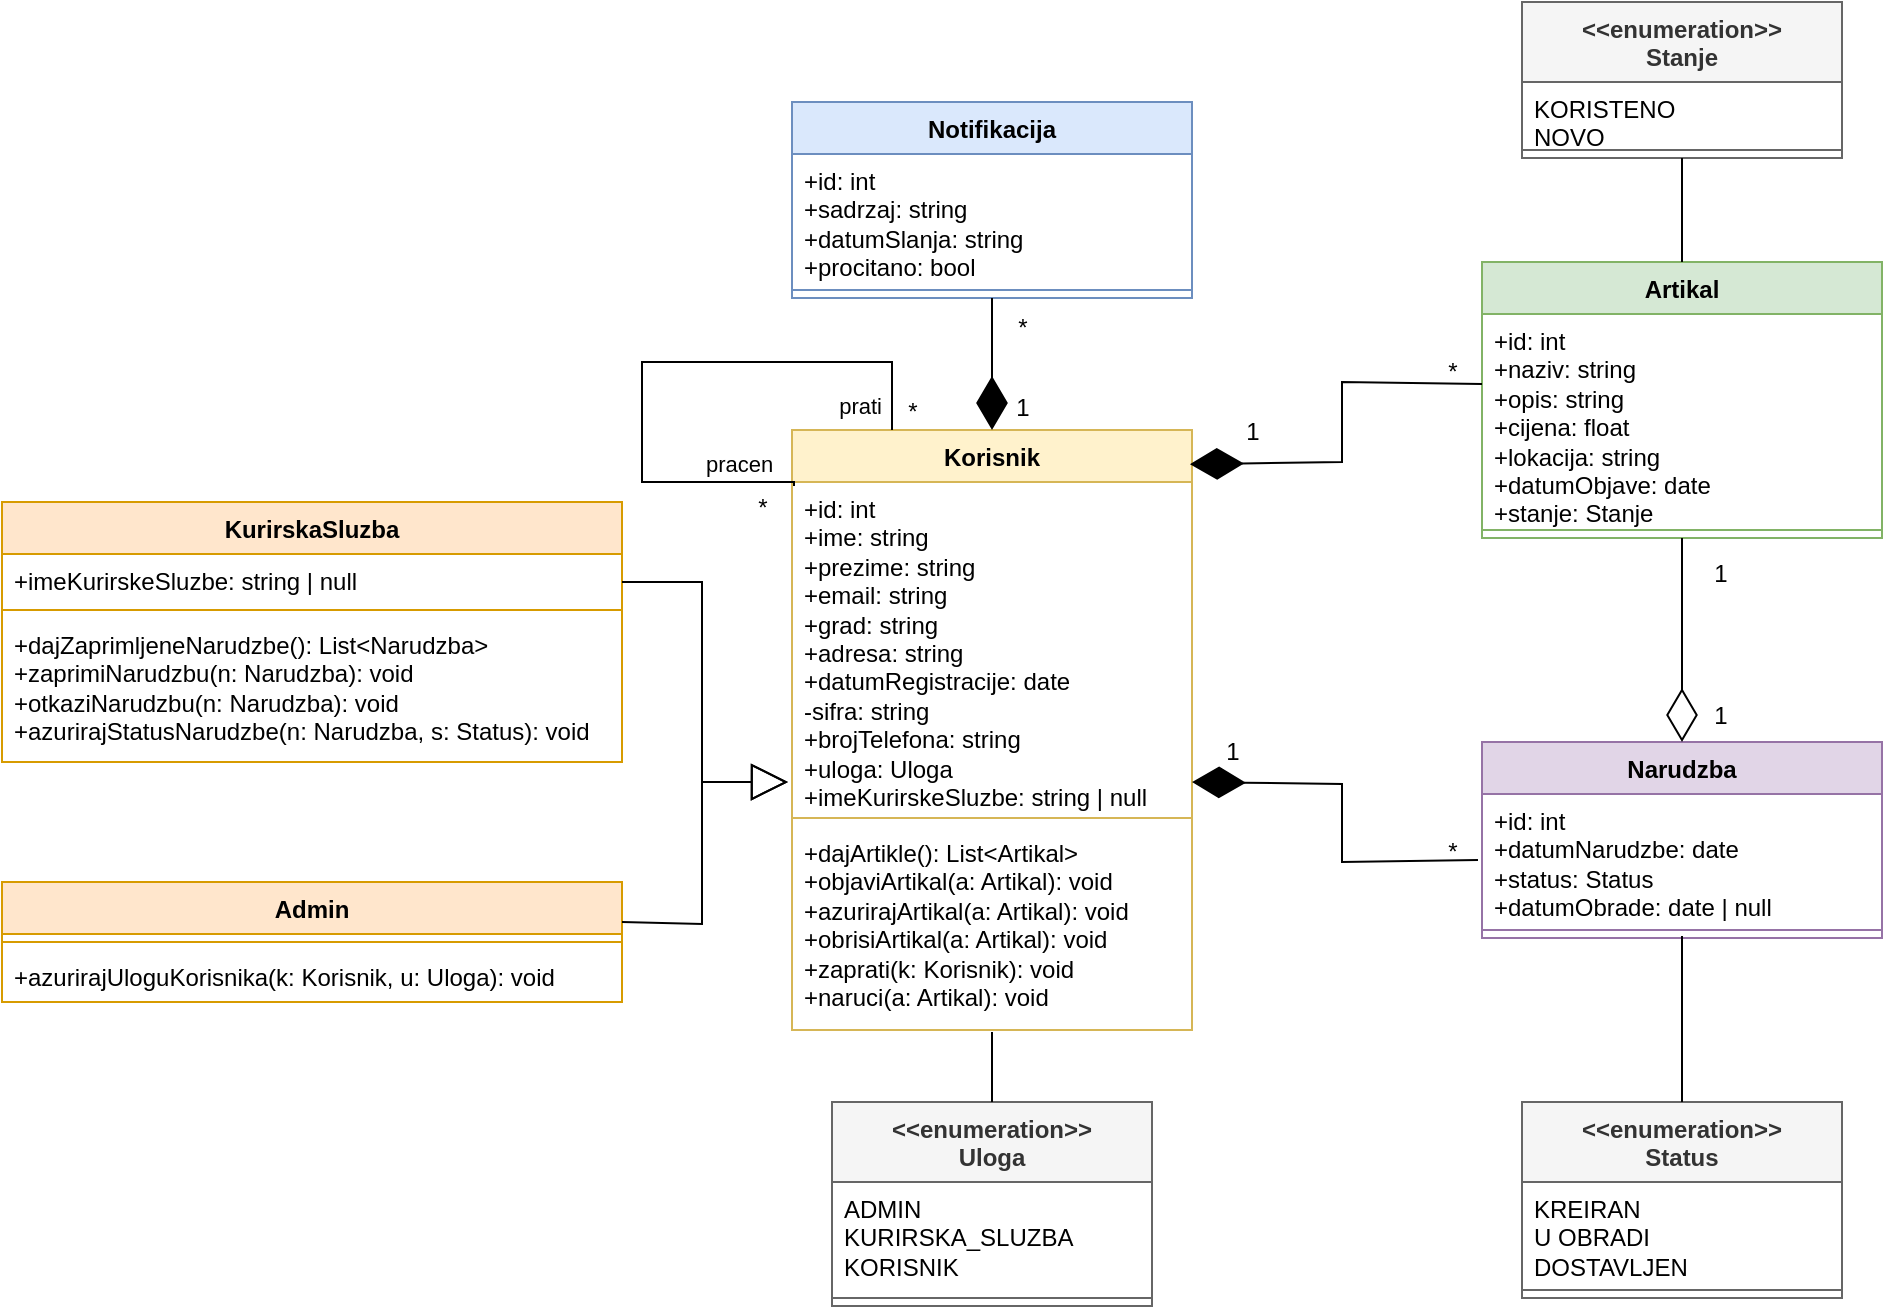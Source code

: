 <mxfile version="26.2.14">
  <diagram id="C5RBs43oDa-KdzZeNtuy" name="Page-1">
    <mxGraphModel dx="1279" dy="832" grid="0" gridSize="10" guides="1" tooltips="1" connect="1" arrows="1" fold="1" page="1" pageScale="1" pageWidth="1169" pageHeight="827" math="0" shadow="0">
      <root>
        <mxCell id="WIyWlLk6GJQsqaUBKTNV-0" />
        <mxCell id="WIyWlLk6GJQsqaUBKTNV-1" parent="WIyWlLk6GJQsqaUBKTNV-0" />
        <mxCell id="6Sl3QuTrEp0qTI35l34T-0" value="Korisnik" style="swimlane;fontStyle=1;align=center;verticalAlign=top;childLayout=stackLayout;horizontal=1;startSize=26;horizontalStack=0;resizeParent=1;resizeParentMax=0;resizeLast=0;collapsible=1;marginBottom=0;whiteSpace=wrap;html=1;fillColor=#fff2cc;strokeColor=#d6b656;" parent="WIyWlLk6GJQsqaUBKTNV-1" vertex="1">
          <mxGeometry x="485" y="264" width="200" height="300" as="geometry" />
        </mxCell>
        <mxCell id="6Sl3QuTrEp0qTI35l34T-1" value="+id: int&lt;div&gt;+ime: string&lt;/div&gt;&lt;div&gt;+prezime: string&lt;/div&gt;&lt;div&gt;+email: string&lt;/div&gt;&lt;div&gt;+grad: string&lt;/div&gt;&lt;div&gt;+adresa: string&lt;/div&gt;&lt;div&gt;+datumRegistracije: date&lt;/div&gt;&lt;div&gt;-sifra: string&lt;/div&gt;&lt;div&gt;+brojTelefona: string&lt;/div&gt;&lt;div&gt;+uloga: Uloga&lt;/div&gt;&lt;div&gt;+imeKurirskeSluzbe: string | null&lt;/div&gt;" style="text;strokeColor=none;fillColor=none;align=left;verticalAlign=top;spacingLeft=4;spacingRight=4;overflow=hidden;rotatable=0;points=[[0,0.5],[1,0.5]];portConstraint=eastwest;whiteSpace=wrap;html=1;" parent="6Sl3QuTrEp0qTI35l34T-0" vertex="1">
          <mxGeometry y="26" width="200" height="164" as="geometry" />
        </mxCell>
        <mxCell id="6Sl3QuTrEp0qTI35l34T-2" value="" style="line;strokeWidth=1;fillColor=none;align=left;verticalAlign=middle;spacingTop=-1;spacingLeft=3;spacingRight=3;rotatable=0;labelPosition=right;points=[];portConstraint=eastwest;strokeColor=inherit;" parent="6Sl3QuTrEp0qTI35l34T-0" vertex="1">
          <mxGeometry y="190" width="200" height="8" as="geometry" />
        </mxCell>
        <mxCell id="6Sl3QuTrEp0qTI35l34T-3" value="+dajArtikle(): List&amp;lt;Artikal&amp;gt;&lt;div&gt;+objaviArtikal(a: Artikal): void&lt;/div&gt;&lt;div&gt;+azurirajArtikal(a: Artikal): void&lt;/div&gt;&lt;div&gt;+obrisiArtikal(a: Artikal): void&lt;br&gt;&lt;div&gt;+zaprati(k: Korisnik): void&lt;/div&gt;&lt;/div&gt;&lt;div&gt;+naruci(a: Artikal): void&lt;/div&gt;" style="text;strokeColor=none;fillColor=none;align=left;verticalAlign=top;spacingLeft=4;spacingRight=4;overflow=hidden;rotatable=0;points=[[0,0.5],[1,0.5]];portConstraint=eastwest;whiteSpace=wrap;html=1;" parent="6Sl3QuTrEp0qTI35l34T-0" vertex="1">
          <mxGeometry y="198" width="200" height="102" as="geometry" />
        </mxCell>
        <mxCell id="4ST3DuIqLx3w5l3ZiNcd-62" value="" style="endArrow=none;html=1;edgeStyle=orthogonalEdgeStyle;rounded=0;entryX=0.25;entryY=0;entryDx=0;entryDy=0;exitX=0.005;exitY=0.012;exitDx=0;exitDy=0;exitPerimeter=0;" edge="1" parent="6Sl3QuTrEp0qTI35l34T-0" source="6Sl3QuTrEp0qTI35l34T-1" target="6Sl3QuTrEp0qTI35l34T-0">
          <mxGeometry relative="1" as="geometry">
            <mxPoint x="-75" y="-14" as="sourcePoint" />
            <mxPoint x="20" y="-29.5" as="targetPoint" />
            <Array as="points">
              <mxPoint x="1" y="26" />
              <mxPoint x="-75" y="26" />
              <mxPoint x="-75" y="-34" />
              <mxPoint x="50" y="-34" />
            </Array>
          </mxGeometry>
        </mxCell>
        <mxCell id="4ST3DuIqLx3w5l3ZiNcd-63" value="pracen" style="edgeLabel;resizable=0;html=1;align=left;verticalAlign=bottom;" connectable="0" vertex="1" parent="4ST3DuIqLx3w5l3ZiNcd-62">
          <mxGeometry x="-1" relative="1" as="geometry">
            <mxPoint x="-46" y="-2" as="offset" />
          </mxGeometry>
        </mxCell>
        <mxCell id="4ST3DuIqLx3w5l3ZiNcd-64" value="prati" style="edgeLabel;resizable=0;html=1;align=right;verticalAlign=bottom;" connectable="0" vertex="1" parent="4ST3DuIqLx3w5l3ZiNcd-62">
          <mxGeometry x="1" relative="1" as="geometry">
            <mxPoint x="-5" y="-4" as="offset" />
          </mxGeometry>
        </mxCell>
        <mxCell id="4ST3DuIqLx3w5l3ZiNcd-1" value="&lt;div&gt;&amp;lt;&amp;lt;enumeration&amp;gt;&amp;gt;&lt;/div&gt;Uloga" style="swimlane;fontStyle=1;align=center;verticalAlign=top;childLayout=stackLayout;horizontal=1;startSize=40;horizontalStack=0;resizeParent=1;resizeParentMax=0;resizeLast=0;collapsible=1;marginBottom=0;whiteSpace=wrap;html=1;fillColor=#f5f5f5;fontColor=#333333;strokeColor=#666666;" vertex="1" parent="WIyWlLk6GJQsqaUBKTNV-1">
          <mxGeometry x="505" y="600" width="160" height="102" as="geometry" />
        </mxCell>
        <mxCell id="4ST3DuIqLx3w5l3ZiNcd-2" value="ADMIN&lt;div&gt;KURIRSKA_SLUZBA&lt;br&gt;KORISNIK&lt;/div&gt;" style="text;strokeColor=none;fillColor=none;align=left;verticalAlign=top;spacingLeft=4;spacingRight=4;overflow=hidden;rotatable=0;points=[[0,0.5],[1,0.5]];portConstraint=eastwest;whiteSpace=wrap;html=1;" vertex="1" parent="4ST3DuIqLx3w5l3ZiNcd-1">
          <mxGeometry y="40" width="160" height="54" as="geometry" />
        </mxCell>
        <mxCell id="4ST3DuIqLx3w5l3ZiNcd-3" value="" style="line;strokeWidth=1;fillColor=none;align=left;verticalAlign=middle;spacingTop=-1;spacingLeft=3;spacingRight=3;rotatable=0;labelPosition=right;points=[];portConstraint=eastwest;strokeColor=inherit;" vertex="1" parent="4ST3DuIqLx3w5l3ZiNcd-1">
          <mxGeometry y="94" width="160" height="8" as="geometry" />
        </mxCell>
        <mxCell id="4ST3DuIqLx3w5l3ZiNcd-5" value="Artikal" style="swimlane;fontStyle=1;align=center;verticalAlign=top;childLayout=stackLayout;horizontal=1;startSize=26;horizontalStack=0;resizeParent=1;resizeParentMax=0;resizeLast=0;collapsible=1;marginBottom=0;whiteSpace=wrap;html=1;fillColor=#d5e8d4;strokeColor=#82b366;" vertex="1" parent="WIyWlLk6GJQsqaUBKTNV-1">
          <mxGeometry x="830" y="180" width="200" height="138" as="geometry" />
        </mxCell>
        <mxCell id="4ST3DuIqLx3w5l3ZiNcd-6" value="+id: int&lt;div&gt;+naziv: string&lt;/div&gt;&lt;div&gt;+opis: string&lt;/div&gt;&lt;div&gt;+cijena: float&lt;/div&gt;&lt;div&gt;+lokacija: string&lt;/div&gt;&lt;div&gt;+datumObjave: date&lt;/div&gt;&lt;div&gt;+stanje: Stanje&lt;/div&gt;&lt;div&gt;&lt;br&gt;&lt;/div&gt;" style="text;strokeColor=none;fillColor=none;align=left;verticalAlign=top;spacingLeft=4;spacingRight=4;overflow=hidden;rotatable=0;points=[[0,0.5],[1,0.5]];portConstraint=eastwest;whiteSpace=wrap;html=1;" vertex="1" parent="4ST3DuIqLx3w5l3ZiNcd-5">
          <mxGeometry y="26" width="200" height="104" as="geometry" />
        </mxCell>
        <mxCell id="4ST3DuIqLx3w5l3ZiNcd-7" value="" style="line;strokeWidth=1;fillColor=none;align=left;verticalAlign=middle;spacingTop=-1;spacingLeft=3;spacingRight=3;rotatable=0;labelPosition=right;points=[];portConstraint=eastwest;strokeColor=inherit;" vertex="1" parent="4ST3DuIqLx3w5l3ZiNcd-5">
          <mxGeometry y="130" width="200" height="8" as="geometry" />
        </mxCell>
        <mxCell id="4ST3DuIqLx3w5l3ZiNcd-9" value="&lt;div&gt;&amp;lt;&amp;lt;enumeration&amp;gt;&amp;gt;&lt;/div&gt;Stanje" style="swimlane;fontStyle=1;align=center;verticalAlign=top;childLayout=stackLayout;horizontal=1;startSize=40;horizontalStack=0;resizeParent=1;resizeParentMax=0;resizeLast=0;collapsible=1;marginBottom=0;whiteSpace=wrap;html=1;fillColor=#f5f5f5;fontColor=#333333;strokeColor=#666666;" vertex="1" parent="WIyWlLk6GJQsqaUBKTNV-1">
          <mxGeometry x="850" y="50" width="160" height="78" as="geometry" />
        </mxCell>
        <mxCell id="4ST3DuIqLx3w5l3ZiNcd-10" value="KORISTENO&lt;div&gt;NOVO&lt;/div&gt;" style="text;strokeColor=none;fillColor=none;align=left;verticalAlign=top;spacingLeft=4;spacingRight=4;overflow=hidden;rotatable=0;points=[[0,0.5],[1,0.5]];portConstraint=eastwest;whiteSpace=wrap;html=1;" vertex="1" parent="4ST3DuIqLx3w5l3ZiNcd-9">
          <mxGeometry y="40" width="160" height="30" as="geometry" />
        </mxCell>
        <mxCell id="4ST3DuIqLx3w5l3ZiNcd-11" value="" style="line;strokeWidth=1;fillColor=none;align=left;verticalAlign=middle;spacingTop=-1;spacingLeft=3;spacingRight=3;rotatable=0;labelPosition=right;points=[];portConstraint=eastwest;strokeColor=inherit;" vertex="1" parent="4ST3DuIqLx3w5l3ZiNcd-9">
          <mxGeometry y="70" width="160" height="8" as="geometry" />
        </mxCell>
        <mxCell id="4ST3DuIqLx3w5l3ZiNcd-12" value="Narudzba" style="swimlane;fontStyle=1;align=center;verticalAlign=top;childLayout=stackLayout;horizontal=1;startSize=26;horizontalStack=0;resizeParent=1;resizeParentMax=0;resizeLast=0;collapsible=1;marginBottom=0;whiteSpace=wrap;html=1;fillColor=#e1d5e7;strokeColor=#9673a6;" vertex="1" parent="WIyWlLk6GJQsqaUBKTNV-1">
          <mxGeometry x="830" y="420" width="200" height="98" as="geometry" />
        </mxCell>
        <mxCell id="4ST3DuIqLx3w5l3ZiNcd-13" value="+id: int&lt;div&gt;+datumNarudzbe: date&lt;/div&gt;&lt;div&gt;+status: Status&lt;/div&gt;&lt;div&gt;+datumObrade: date | null&lt;/div&gt;&lt;div&gt;&lt;br&gt;&lt;/div&gt;" style="text;strokeColor=none;fillColor=none;align=left;verticalAlign=top;spacingLeft=4;spacingRight=4;overflow=hidden;rotatable=0;points=[[0,0.5],[1,0.5]];portConstraint=eastwest;whiteSpace=wrap;html=1;" vertex="1" parent="4ST3DuIqLx3w5l3ZiNcd-12">
          <mxGeometry y="26" width="200" height="64" as="geometry" />
        </mxCell>
        <mxCell id="4ST3DuIqLx3w5l3ZiNcd-14" value="" style="line;strokeWidth=1;fillColor=none;align=left;verticalAlign=middle;spacingTop=-1;spacingLeft=3;spacingRight=3;rotatable=0;labelPosition=right;points=[];portConstraint=eastwest;strokeColor=inherit;" vertex="1" parent="4ST3DuIqLx3w5l3ZiNcd-12">
          <mxGeometry y="90" width="200" height="8" as="geometry" />
        </mxCell>
        <mxCell id="4ST3DuIqLx3w5l3ZiNcd-15" value="&lt;div&gt;&amp;lt;&amp;lt;enumeration&amp;gt;&amp;gt;&lt;/div&gt;Status" style="swimlane;fontStyle=1;align=center;verticalAlign=top;childLayout=stackLayout;horizontal=1;startSize=40;horizontalStack=0;resizeParent=1;resizeParentMax=0;resizeLast=0;collapsible=1;marginBottom=0;whiteSpace=wrap;html=1;fillColor=#f5f5f5;fontColor=#333333;strokeColor=#666666;" vertex="1" parent="WIyWlLk6GJQsqaUBKTNV-1">
          <mxGeometry x="850" y="600" width="160" height="98" as="geometry" />
        </mxCell>
        <mxCell id="4ST3DuIqLx3w5l3ZiNcd-16" value="KREIRAN&lt;br&gt;U OBRADI&lt;div&gt;DOSTAVLJEN&lt;/div&gt;" style="text;strokeColor=none;fillColor=none;align=left;verticalAlign=top;spacingLeft=4;spacingRight=4;overflow=hidden;rotatable=0;points=[[0,0.5],[1,0.5]];portConstraint=eastwest;whiteSpace=wrap;html=1;" vertex="1" parent="4ST3DuIqLx3w5l3ZiNcd-15">
          <mxGeometry y="40" width="160" height="50" as="geometry" />
        </mxCell>
        <mxCell id="4ST3DuIqLx3w5l3ZiNcd-17" value="" style="line;strokeWidth=1;fillColor=none;align=left;verticalAlign=middle;spacingTop=-1;spacingLeft=3;spacingRight=3;rotatable=0;labelPosition=right;points=[];portConstraint=eastwest;strokeColor=inherit;" vertex="1" parent="4ST3DuIqLx3w5l3ZiNcd-15">
          <mxGeometry y="90" width="160" height="8" as="geometry" />
        </mxCell>
        <mxCell id="4ST3DuIqLx3w5l3ZiNcd-21" value="Notifikacija" style="swimlane;fontStyle=1;align=center;verticalAlign=top;childLayout=stackLayout;horizontal=1;startSize=26;horizontalStack=0;resizeParent=1;resizeParentMax=0;resizeLast=0;collapsible=1;marginBottom=0;whiteSpace=wrap;html=1;fillColor=#dae8fc;strokeColor=#6c8ebf;" vertex="1" parent="WIyWlLk6GJQsqaUBKTNV-1">
          <mxGeometry x="485" y="100" width="200" height="98" as="geometry" />
        </mxCell>
        <mxCell id="4ST3DuIqLx3w5l3ZiNcd-22" value="&lt;div&gt;+id: int&lt;/div&gt;&lt;div&gt;+sadrzaj: string&lt;/div&gt;&lt;div&gt;+datumSlanja: string&lt;/div&gt;&lt;div&gt;+procitano: bool&lt;/div&gt;" style="text;strokeColor=none;fillColor=none;align=left;verticalAlign=top;spacingLeft=4;spacingRight=4;overflow=hidden;rotatable=0;points=[[0,0.5],[1,0.5]];portConstraint=eastwest;whiteSpace=wrap;html=1;" vertex="1" parent="4ST3DuIqLx3w5l3ZiNcd-21">
          <mxGeometry y="26" width="200" height="64" as="geometry" />
        </mxCell>
        <mxCell id="4ST3DuIqLx3w5l3ZiNcd-23" value="" style="line;strokeWidth=1;fillColor=none;align=left;verticalAlign=middle;spacingTop=-1;spacingLeft=3;spacingRight=3;rotatable=0;labelPosition=right;points=[];portConstraint=eastwest;strokeColor=inherit;" vertex="1" parent="4ST3DuIqLx3w5l3ZiNcd-21">
          <mxGeometry y="90" width="200" height="8" as="geometry" />
        </mxCell>
        <mxCell id="4ST3DuIqLx3w5l3ZiNcd-29" value="KurirskaSluzba" style="swimlane;fontStyle=1;align=center;verticalAlign=top;childLayout=stackLayout;horizontal=1;startSize=26;horizontalStack=0;resizeParent=1;resizeParentMax=0;resizeLast=0;collapsible=1;marginBottom=0;whiteSpace=wrap;html=1;fillColor=#ffe6cc;strokeColor=#d79b00;" vertex="1" parent="WIyWlLk6GJQsqaUBKTNV-1">
          <mxGeometry x="90" y="300" width="310" height="130" as="geometry" />
        </mxCell>
        <mxCell id="4ST3DuIqLx3w5l3ZiNcd-30" value="+imeKurirskeSluzbe: string | null" style="text;strokeColor=none;fillColor=none;align=left;verticalAlign=top;spacingLeft=4;spacingRight=4;overflow=hidden;rotatable=0;points=[[0,0.5],[1,0.5]];portConstraint=eastwest;whiteSpace=wrap;html=1;" vertex="1" parent="4ST3DuIqLx3w5l3ZiNcd-29">
          <mxGeometry y="26" width="310" height="24" as="geometry" />
        </mxCell>
        <mxCell id="4ST3DuIqLx3w5l3ZiNcd-31" value="" style="line;strokeWidth=1;fillColor=none;align=left;verticalAlign=middle;spacingTop=-1;spacingLeft=3;spacingRight=3;rotatable=0;labelPosition=right;points=[];portConstraint=eastwest;strokeColor=inherit;" vertex="1" parent="4ST3DuIqLx3w5l3ZiNcd-29">
          <mxGeometry y="50" width="310" height="8" as="geometry" />
        </mxCell>
        <mxCell id="4ST3DuIqLx3w5l3ZiNcd-32" value="&lt;div&gt;+dajZaprimljeneNarudzbe(): List&amp;lt;Narudzba&amp;gt;&lt;/div&gt;+zaprimiNarudzbu(n: Narudzba): void&lt;div&gt;+otkaziNarudzbu(n: Narudzba): void&lt;/div&gt;&lt;div&gt;+azurirajStatusNarudzbe(n: Narudzba, s: Status): void&lt;/div&gt;" style="text;strokeColor=none;fillColor=none;align=left;verticalAlign=top;spacingLeft=4;spacingRight=4;overflow=hidden;rotatable=0;points=[[0,0.5],[1,0.5]];portConstraint=eastwest;whiteSpace=wrap;html=1;" vertex="1" parent="4ST3DuIqLx3w5l3ZiNcd-29">
          <mxGeometry y="58" width="310" height="72" as="geometry" />
        </mxCell>
        <mxCell id="4ST3DuIqLx3w5l3ZiNcd-33" value="Admin" style="swimlane;fontStyle=1;align=center;verticalAlign=top;childLayout=stackLayout;horizontal=1;startSize=26;horizontalStack=0;resizeParent=1;resizeParentMax=0;resizeLast=0;collapsible=1;marginBottom=0;whiteSpace=wrap;html=1;fillColor=#ffe6cc;strokeColor=#d79b00;" vertex="1" parent="WIyWlLk6GJQsqaUBKTNV-1">
          <mxGeometry x="90" y="490" width="310" height="60" as="geometry" />
        </mxCell>
        <mxCell id="4ST3DuIqLx3w5l3ZiNcd-35" value="" style="line;strokeWidth=1;fillColor=none;align=left;verticalAlign=middle;spacingTop=-1;spacingLeft=3;spacingRight=3;rotatable=0;labelPosition=right;points=[];portConstraint=eastwest;strokeColor=inherit;" vertex="1" parent="4ST3DuIqLx3w5l3ZiNcd-33">
          <mxGeometry y="26" width="310" height="8" as="geometry" />
        </mxCell>
        <mxCell id="4ST3DuIqLx3w5l3ZiNcd-36" value="&lt;div&gt;+azurirajUloguKorisnika(k: Korisnik, u: Uloga): void&lt;/div&gt;" style="text;strokeColor=none;fillColor=none;align=left;verticalAlign=top;spacingLeft=4;spacingRight=4;overflow=hidden;rotatable=0;points=[[0,0.5],[1,0.5]];portConstraint=eastwest;whiteSpace=wrap;html=1;" vertex="1" parent="4ST3DuIqLx3w5l3ZiNcd-33">
          <mxGeometry y="34" width="310" height="26" as="geometry" />
        </mxCell>
        <mxCell id="4ST3DuIqLx3w5l3ZiNcd-41" value="" style="endArrow=block;endSize=16;endFill=0;html=1;rounded=0;entryX=-0.01;entryY=0.915;entryDx=0;entryDy=0;entryPerimeter=0;" edge="1" parent="WIyWlLk6GJQsqaUBKTNV-1" target="6Sl3QuTrEp0qTI35l34T-1">
          <mxGeometry width="160" relative="1" as="geometry">
            <mxPoint x="400" y="340" as="sourcePoint" />
            <mxPoint x="485" y="372" as="targetPoint" />
            <Array as="points">
              <mxPoint x="440" y="340" />
              <mxPoint x="440" y="440" />
            </Array>
          </mxGeometry>
        </mxCell>
        <mxCell id="4ST3DuIqLx3w5l3ZiNcd-42" value="" style="endArrow=block;endSize=16;endFill=0;html=1;rounded=0;exitX=1;exitY=0.5;exitDx=0;exitDy=0;entryX=-0.01;entryY=0.915;entryDx=0;entryDy=0;entryPerimeter=0;" edge="1" parent="WIyWlLk6GJQsqaUBKTNV-1" target="6Sl3QuTrEp0qTI35l34T-1">
          <mxGeometry width="160" relative="1" as="geometry">
            <mxPoint x="400" y="510" as="sourcePoint" />
            <mxPoint x="484" y="511" as="targetPoint" />
            <Array as="points">
              <mxPoint x="440" y="511" />
              <mxPoint x="440" y="440" />
            </Array>
          </mxGeometry>
        </mxCell>
        <mxCell id="4ST3DuIqLx3w5l3ZiNcd-43" value="" style="endArrow=diamondThin;endFill=1;endSize=24;html=1;rounded=0;entryX=0.5;entryY=0;entryDx=0;entryDy=0;exitX=0.5;exitY=1;exitDx=0;exitDy=0;" edge="1" parent="WIyWlLk6GJQsqaUBKTNV-1" source="4ST3DuIqLx3w5l3ZiNcd-21" target="6Sl3QuTrEp0qTI35l34T-0">
          <mxGeometry width="160" relative="1" as="geometry">
            <mxPoint x="350" y="220" as="sourcePoint" />
            <mxPoint x="510" y="220" as="targetPoint" />
          </mxGeometry>
        </mxCell>
        <mxCell id="4ST3DuIqLx3w5l3ZiNcd-44" value="1" style="text;html=1;align=center;verticalAlign=middle;resizable=0;points=[];autosize=1;strokeColor=none;fillColor=none;" vertex="1" parent="WIyWlLk6GJQsqaUBKTNV-1">
          <mxGeometry x="585" y="238" width="30" height="30" as="geometry" />
        </mxCell>
        <mxCell id="4ST3DuIqLx3w5l3ZiNcd-45" value="*" style="text;html=1;align=center;verticalAlign=middle;resizable=0;points=[];autosize=1;strokeColor=none;fillColor=none;" vertex="1" parent="WIyWlLk6GJQsqaUBKTNV-1">
          <mxGeometry x="585" y="198" width="30" height="30" as="geometry" />
        </mxCell>
        <mxCell id="4ST3DuIqLx3w5l3ZiNcd-46" value="" style="endArrow=none;html=1;edgeStyle=orthogonalEdgeStyle;rounded=0;entryX=0.5;entryY=0;entryDx=0;entryDy=0;exitX=0.5;exitY=1.01;exitDx=0;exitDy=0;exitPerimeter=0;" edge="1" parent="WIyWlLk6GJQsqaUBKTNV-1" source="6Sl3QuTrEp0qTI35l34T-3" target="4ST3DuIqLx3w5l3ZiNcd-1">
          <mxGeometry relative="1" as="geometry">
            <mxPoint x="585" y="570" as="sourcePoint" />
            <mxPoint x="810" y="610" as="targetPoint" />
          </mxGeometry>
        </mxCell>
        <mxCell id="4ST3DuIqLx3w5l3ZiNcd-49" value="" style="endArrow=none;html=1;edgeStyle=orthogonalEdgeStyle;rounded=0;entryX=0.5;entryY=0;entryDx=0;entryDy=0;exitX=0.5;exitY=0.875;exitDx=0;exitDy=0;exitPerimeter=0;" edge="1" parent="WIyWlLk6GJQsqaUBKTNV-1" source="4ST3DuIqLx3w5l3ZiNcd-14" target="4ST3DuIqLx3w5l3ZiNcd-15">
          <mxGeometry relative="1" as="geometry">
            <mxPoint x="930" y="560" as="sourcePoint" />
            <mxPoint x="595" y="610" as="targetPoint" />
            <Array as="points" />
          </mxGeometry>
        </mxCell>
        <mxCell id="4ST3DuIqLx3w5l3ZiNcd-51" value="" style="endArrow=diamondThin;endFill=1;endSize=24;html=1;rounded=0;entryX=0.995;entryY=0.057;entryDx=0;entryDy=0;entryPerimeter=0;exitX=0;exitY=0.337;exitDx=0;exitDy=0;exitPerimeter=0;" edge="1" parent="WIyWlLk6GJQsqaUBKTNV-1" source="4ST3DuIqLx3w5l3ZiNcd-6" target="6Sl3QuTrEp0qTI35l34T-0">
          <mxGeometry width="160" relative="1" as="geometry">
            <mxPoint x="800" y="280" as="sourcePoint" />
            <mxPoint x="920" y="350" as="targetPoint" />
            <Array as="points">
              <mxPoint x="760" y="240" />
              <mxPoint x="760" y="280" />
            </Array>
          </mxGeometry>
        </mxCell>
        <mxCell id="4ST3DuIqLx3w5l3ZiNcd-52" value="1" style="text;html=1;align=center;verticalAlign=middle;resizable=0;points=[];autosize=1;strokeColor=none;fillColor=none;" vertex="1" parent="WIyWlLk6GJQsqaUBKTNV-1">
          <mxGeometry x="700" y="250" width="30" height="30" as="geometry" />
        </mxCell>
        <mxCell id="4ST3DuIqLx3w5l3ZiNcd-53" value="*" style="text;html=1;align=center;verticalAlign=middle;resizable=0;points=[];autosize=1;strokeColor=none;fillColor=none;" vertex="1" parent="WIyWlLk6GJQsqaUBKTNV-1">
          <mxGeometry x="800" y="220" width="30" height="30" as="geometry" />
        </mxCell>
        <mxCell id="4ST3DuIqLx3w5l3ZiNcd-54" value="" style="endArrow=none;html=1;edgeStyle=orthogonalEdgeStyle;rounded=0;exitX=0.5;exitY=1;exitDx=0;exitDy=0;" edge="1" parent="WIyWlLk6GJQsqaUBKTNV-1" source="4ST3DuIqLx3w5l3ZiNcd-9">
          <mxGeometry relative="1" as="geometry">
            <mxPoint x="940" y="567" as="sourcePoint" />
            <mxPoint x="930" y="180" as="targetPoint" />
            <Array as="points" />
          </mxGeometry>
        </mxCell>
        <mxCell id="4ST3DuIqLx3w5l3ZiNcd-58" value="" style="endArrow=diamondThin;endFill=1;endSize=24;html=1;rounded=0;entryX=1;entryY=0.915;entryDx=0;entryDy=0;entryPerimeter=0;exitX=0.933;exitY=0.633;exitDx=0;exitDy=0;exitPerimeter=0;" edge="1" parent="WIyWlLk6GJQsqaUBKTNV-1" source="4ST3DuIqLx3w5l3ZiNcd-60" target="6Sl3QuTrEp0qTI35l34T-1">
          <mxGeometry width="160" relative="1" as="geometry">
            <mxPoint x="840" y="251" as="sourcePoint" />
            <mxPoint x="694" y="291" as="targetPoint" />
            <Array as="points">
              <mxPoint x="760" y="480" />
              <mxPoint x="760" y="441" />
            </Array>
          </mxGeometry>
        </mxCell>
        <mxCell id="4ST3DuIqLx3w5l3ZiNcd-59" value="1" style="text;html=1;align=center;verticalAlign=middle;resizable=0;points=[];autosize=1;strokeColor=none;fillColor=none;" vertex="1" parent="WIyWlLk6GJQsqaUBKTNV-1">
          <mxGeometry x="690" y="410" width="30" height="30" as="geometry" />
        </mxCell>
        <mxCell id="4ST3DuIqLx3w5l3ZiNcd-60" value="*" style="text;html=1;align=center;verticalAlign=middle;resizable=0;points=[];autosize=1;strokeColor=none;fillColor=none;" vertex="1" parent="WIyWlLk6GJQsqaUBKTNV-1">
          <mxGeometry x="800" y="460" width="30" height="30" as="geometry" />
        </mxCell>
        <mxCell id="4ST3DuIqLx3w5l3ZiNcd-65" value="*" style="text;html=1;align=center;verticalAlign=middle;resizable=0;points=[];autosize=1;strokeColor=none;fillColor=none;" vertex="1" parent="WIyWlLk6GJQsqaUBKTNV-1">
          <mxGeometry x="455" y="288" width="30" height="30" as="geometry" />
        </mxCell>
        <mxCell id="4ST3DuIqLx3w5l3ZiNcd-69" value="*" style="text;html=1;align=center;verticalAlign=middle;resizable=0;points=[];autosize=1;strokeColor=none;fillColor=none;" vertex="1" parent="WIyWlLk6GJQsqaUBKTNV-1">
          <mxGeometry x="530" y="240" width="30" height="30" as="geometry" />
        </mxCell>
        <mxCell id="4ST3DuIqLx3w5l3ZiNcd-71" value="" style="endArrow=diamondThin;endFill=0;endSize=24;html=1;rounded=0;entryX=0.5;entryY=0;entryDx=0;entryDy=0;exitX=0.5;exitY=1;exitDx=0;exitDy=0;" edge="1" parent="WIyWlLk6GJQsqaUBKTNV-1" source="4ST3DuIqLx3w5l3ZiNcd-5" target="4ST3DuIqLx3w5l3ZiNcd-12">
          <mxGeometry width="160" relative="1" as="geometry">
            <mxPoint x="785" y="371" as="sourcePoint" />
            <mxPoint x="945" y="371" as="targetPoint" />
          </mxGeometry>
        </mxCell>
        <mxCell id="4ST3DuIqLx3w5l3ZiNcd-72" value="1" style="text;html=1;align=center;verticalAlign=middle;resizable=0;points=[];autosize=1;strokeColor=none;fillColor=none;" vertex="1" parent="WIyWlLk6GJQsqaUBKTNV-1">
          <mxGeometry x="936" y="394" width="25" height="26" as="geometry" />
        </mxCell>
        <mxCell id="4ST3DuIqLx3w5l3ZiNcd-73" value="1" style="text;html=1;align=center;verticalAlign=middle;resizable=0;points=[];autosize=1;strokeColor=none;fillColor=none;" vertex="1" parent="WIyWlLk6GJQsqaUBKTNV-1">
          <mxGeometry x="936" y="323" width="25" height="26" as="geometry" />
        </mxCell>
      </root>
    </mxGraphModel>
  </diagram>
</mxfile>
